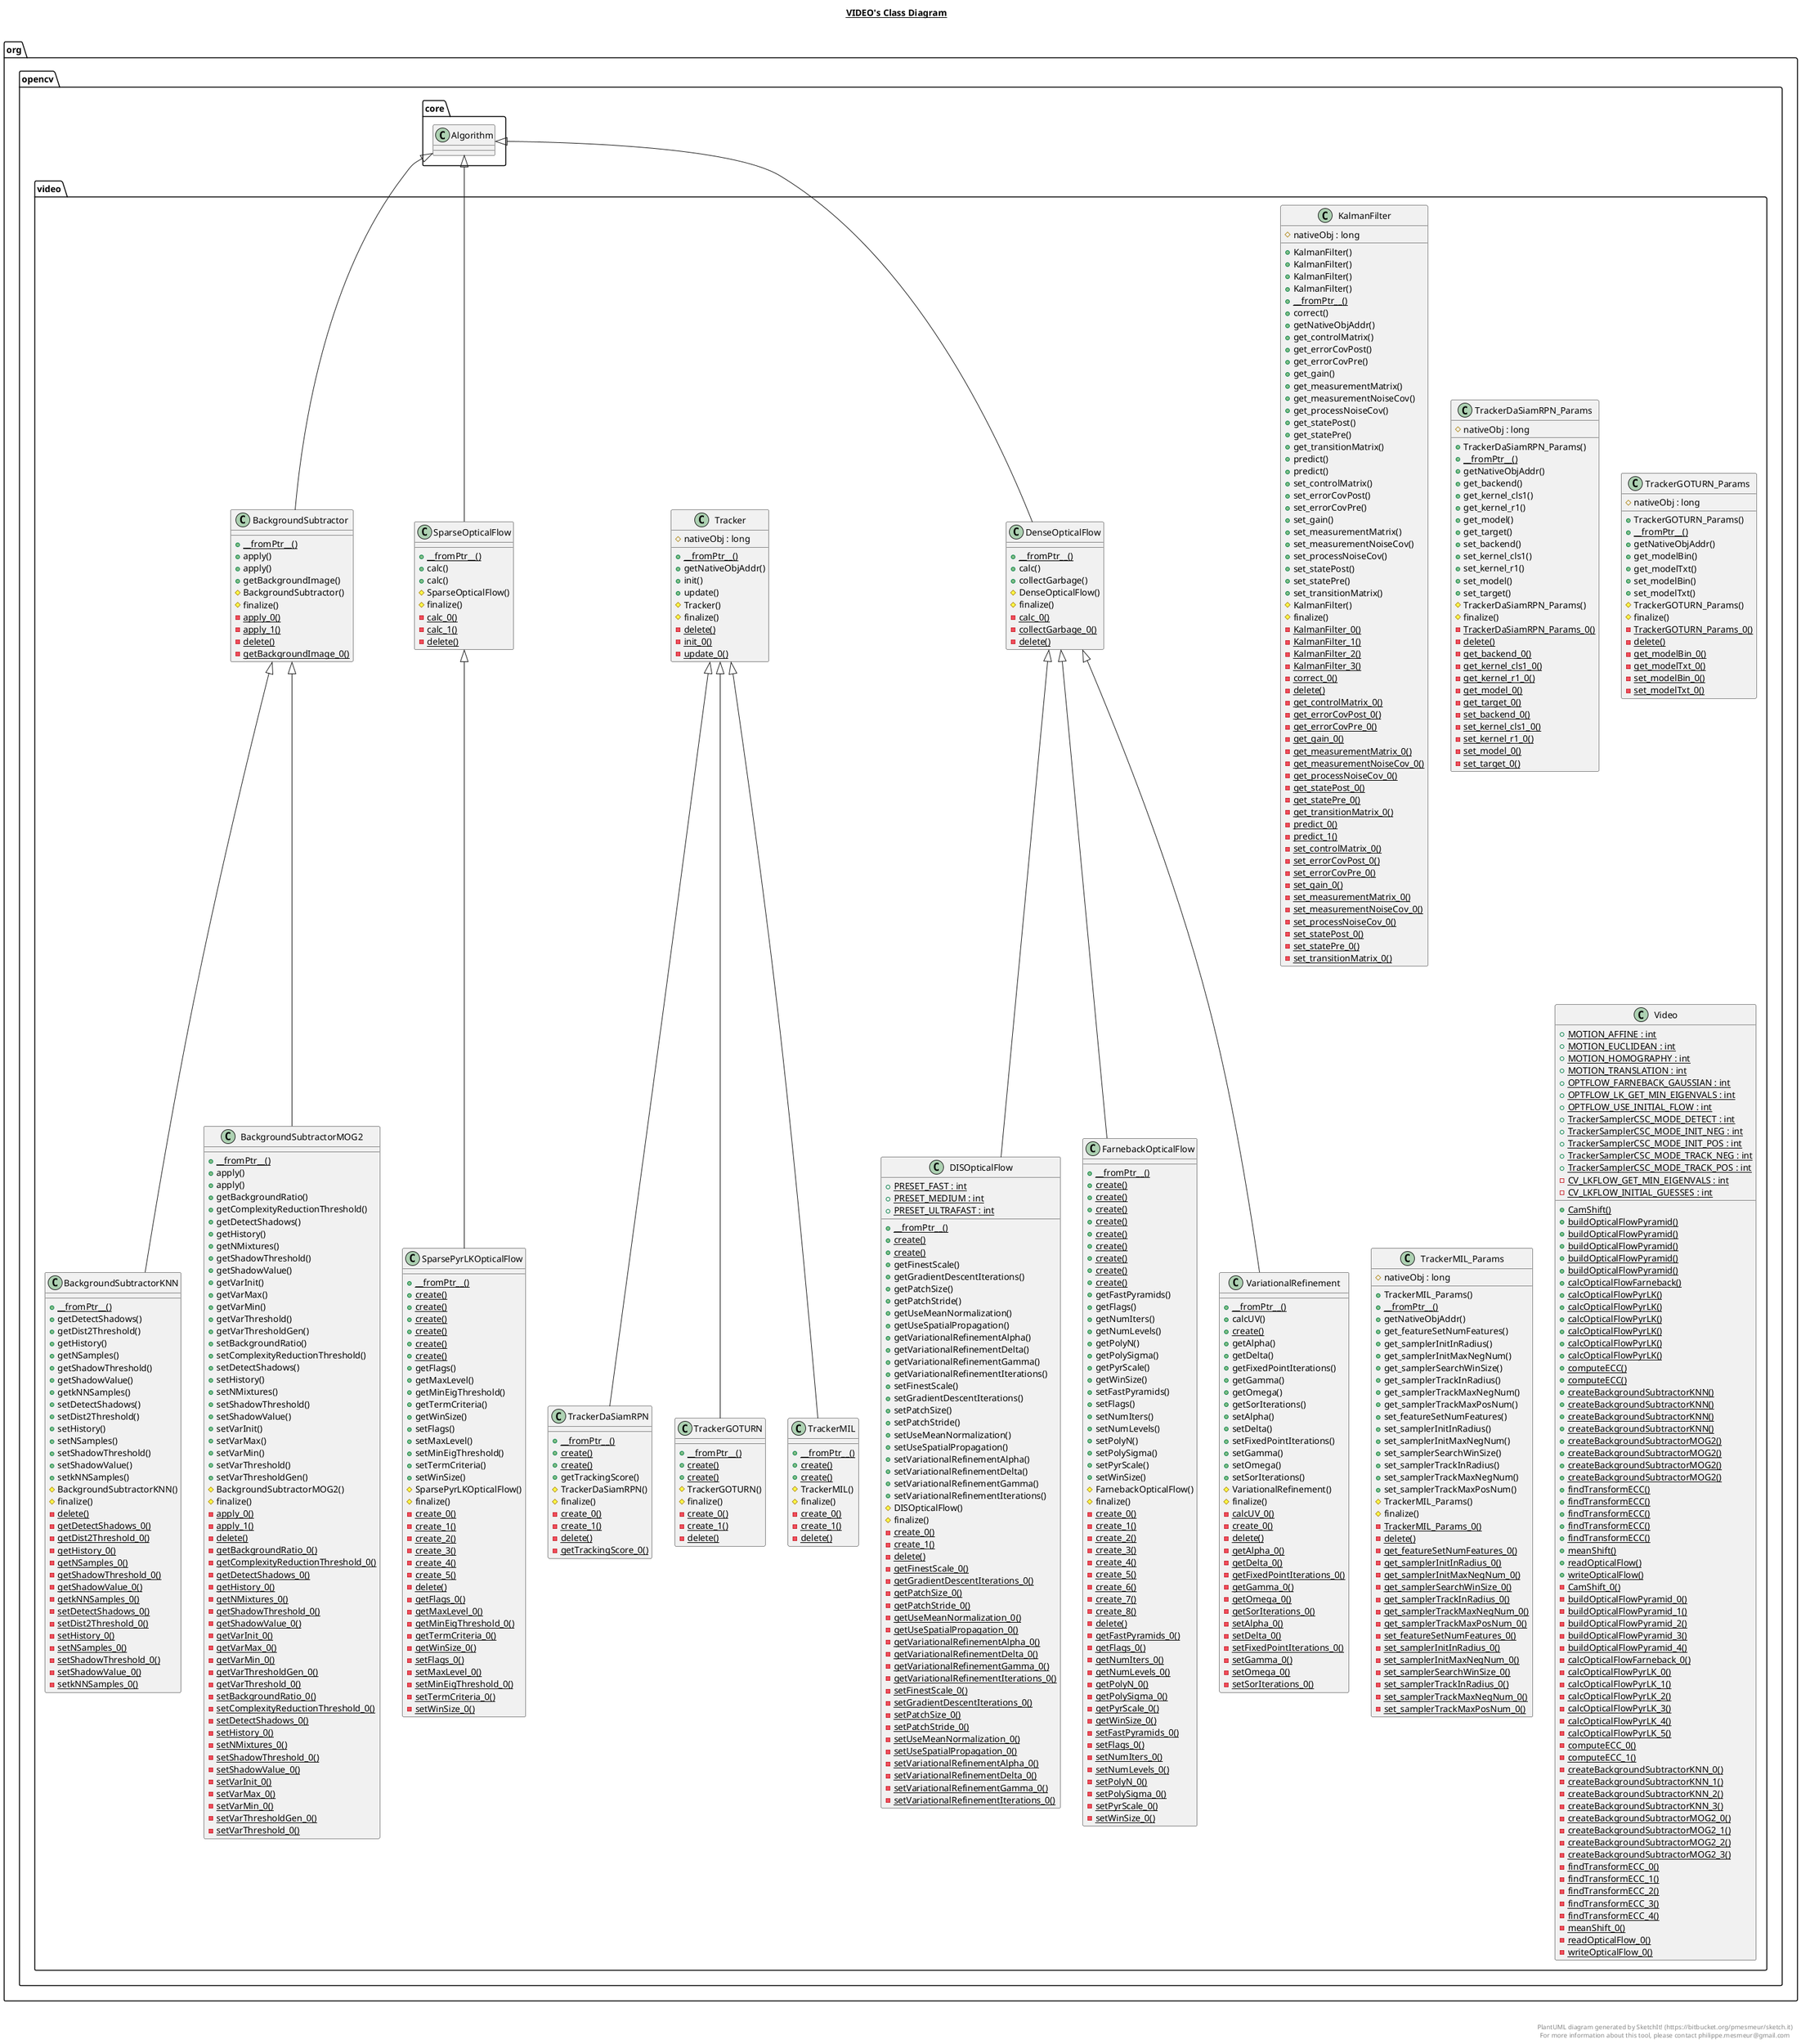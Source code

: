 @startuml

title __VIDEO's Class Diagram__\n

  namespace org.opencv {
    namespace video {
      class org.opencv.video.BackgroundSubtractor {
          {static} + __fromPtr__()
          + apply()
          + apply()
          + getBackgroundImage()
          # BackgroundSubtractor()
          # finalize()
          {static} - apply_0()
          {static} - apply_1()
          {static} - delete()
          {static} - getBackgroundImage_0()
      }
    }
  }
  

  namespace org.opencv {
    namespace video {
      class org.opencv.video.BackgroundSubtractorKNN {
          {static} + __fromPtr__()
          + getDetectShadows()
          + getDist2Threshold()
          + getHistory()
          + getNSamples()
          + getShadowThreshold()
          + getShadowValue()
          + getkNNSamples()
          + setDetectShadows()
          + setDist2Threshold()
          + setHistory()
          + setNSamples()
          + setShadowThreshold()
          + setShadowValue()
          + setkNNSamples()
          # BackgroundSubtractorKNN()
          # finalize()
          {static} - delete()
          {static} - getDetectShadows_0()
          {static} - getDist2Threshold_0()
          {static} - getHistory_0()
          {static} - getNSamples_0()
          {static} - getShadowThreshold_0()
          {static} - getShadowValue_0()
          {static} - getkNNSamples_0()
          {static} - setDetectShadows_0()
          {static} - setDist2Threshold_0()
          {static} - setHistory_0()
          {static} - setNSamples_0()
          {static} - setShadowThreshold_0()
          {static} - setShadowValue_0()
          {static} - setkNNSamples_0()
      }
    }
  }
  

  namespace org.opencv {
    namespace video {
      class org.opencv.video.BackgroundSubtractorMOG2 {
          {static} + __fromPtr__()
          + apply()
          + apply()
          + getBackgroundRatio()
          + getComplexityReductionThreshold()
          + getDetectShadows()
          + getHistory()
          + getNMixtures()
          + getShadowThreshold()
          + getShadowValue()
          + getVarInit()
          + getVarMax()
          + getVarMin()
          + getVarThreshold()
          + getVarThresholdGen()
          + setBackgroundRatio()
          + setComplexityReductionThreshold()
          + setDetectShadows()
          + setHistory()
          + setNMixtures()
          + setShadowThreshold()
          + setShadowValue()
          + setVarInit()
          + setVarMax()
          + setVarMin()
          + setVarThreshold()
          + setVarThresholdGen()
          # BackgroundSubtractorMOG2()
          # finalize()
          {static} - apply_0()
          {static} - apply_1()
          {static} - delete()
          {static} - getBackgroundRatio_0()
          {static} - getComplexityReductionThreshold_0()
          {static} - getDetectShadows_0()
          {static} - getHistory_0()
          {static} - getNMixtures_0()
          {static} - getShadowThreshold_0()
          {static} - getShadowValue_0()
          {static} - getVarInit_0()
          {static} - getVarMax_0()
          {static} - getVarMin_0()
          {static} - getVarThresholdGen_0()
          {static} - getVarThreshold_0()
          {static} - setBackgroundRatio_0()
          {static} - setComplexityReductionThreshold_0()
          {static} - setDetectShadows_0()
          {static} - setHistory_0()
          {static} - setNMixtures_0()
          {static} - setShadowThreshold_0()
          {static} - setShadowValue_0()
          {static} - setVarInit_0()
          {static} - setVarMax_0()
          {static} - setVarMin_0()
          {static} - setVarThresholdGen_0()
          {static} - setVarThreshold_0()
      }
    }
  }
  

  namespace org.opencv {
    namespace video {
      class org.opencv.video.DISOpticalFlow {
          {static} + PRESET_FAST : int
          {static} + PRESET_MEDIUM : int
          {static} + PRESET_ULTRAFAST : int
          {static} + __fromPtr__()
          {static} + create()
          {static} + create()
          + getFinestScale()
          + getGradientDescentIterations()
          + getPatchSize()
          + getPatchStride()
          + getUseMeanNormalization()
          + getUseSpatialPropagation()
          + getVariationalRefinementAlpha()
          + getVariationalRefinementDelta()
          + getVariationalRefinementGamma()
          + getVariationalRefinementIterations()
          + setFinestScale()
          + setGradientDescentIterations()
          + setPatchSize()
          + setPatchStride()
          + setUseMeanNormalization()
          + setUseSpatialPropagation()
          + setVariationalRefinementAlpha()
          + setVariationalRefinementDelta()
          + setVariationalRefinementGamma()
          + setVariationalRefinementIterations()
          # DISOpticalFlow()
          # finalize()
          {static} - create_0()
          {static} - create_1()
          {static} - delete()
          {static} - getFinestScale_0()
          {static} - getGradientDescentIterations_0()
          {static} - getPatchSize_0()
          {static} - getPatchStride_0()
          {static} - getUseMeanNormalization_0()
          {static} - getUseSpatialPropagation_0()
          {static} - getVariationalRefinementAlpha_0()
          {static} - getVariationalRefinementDelta_0()
          {static} - getVariationalRefinementGamma_0()
          {static} - getVariationalRefinementIterations_0()
          {static} - setFinestScale_0()
          {static} - setGradientDescentIterations_0()
          {static} - setPatchSize_0()
          {static} - setPatchStride_0()
          {static} - setUseMeanNormalization_0()
          {static} - setUseSpatialPropagation_0()
          {static} - setVariationalRefinementAlpha_0()
          {static} - setVariationalRefinementDelta_0()
          {static} - setVariationalRefinementGamma_0()
          {static} - setVariationalRefinementIterations_0()
      }
    }
  }
  

  namespace org.opencv {
    namespace video {
      class org.opencv.video.DenseOpticalFlow {
          {static} + __fromPtr__()
          + calc()
          + collectGarbage()
          # DenseOpticalFlow()
          # finalize()
          {static} - calc_0()
          {static} - collectGarbage_0()
          {static} - delete()
      }
    }
  }
  

  namespace org.opencv {
    namespace video {
      class org.opencv.video.FarnebackOpticalFlow {
          {static} + __fromPtr__()
          {static} + create()
          {static} + create()
          {static} + create()
          {static} + create()
          {static} + create()
          {static} + create()
          {static} + create()
          {static} + create()
          {static} + create()
          + getFastPyramids()
          + getFlags()
          + getNumIters()
          + getNumLevels()
          + getPolyN()
          + getPolySigma()
          + getPyrScale()
          + getWinSize()
          + setFastPyramids()
          + setFlags()
          + setNumIters()
          + setNumLevels()
          + setPolyN()
          + setPolySigma()
          + setPyrScale()
          + setWinSize()
          # FarnebackOpticalFlow()
          # finalize()
          {static} - create_0()
          {static} - create_1()
          {static} - create_2()
          {static} - create_3()
          {static} - create_4()
          {static} - create_5()
          {static} - create_6()
          {static} - create_7()
          {static} - create_8()
          {static} - delete()
          {static} - getFastPyramids_0()
          {static} - getFlags_0()
          {static} - getNumIters_0()
          {static} - getNumLevels_0()
          {static} - getPolyN_0()
          {static} - getPolySigma_0()
          {static} - getPyrScale_0()
          {static} - getWinSize_0()
          {static} - setFastPyramids_0()
          {static} - setFlags_0()
          {static} - setNumIters_0()
          {static} - setNumLevels_0()
          {static} - setPolyN_0()
          {static} - setPolySigma_0()
          {static} - setPyrScale_0()
          {static} - setWinSize_0()
      }
    }
  }
  

  namespace org.opencv {
    namespace video {
      class org.opencv.video.KalmanFilter {
          # nativeObj : long
          + KalmanFilter()
          + KalmanFilter()
          + KalmanFilter()
          + KalmanFilter()
          {static} + __fromPtr__()
          + correct()
          + getNativeObjAddr()
          + get_controlMatrix()
          + get_errorCovPost()
          + get_errorCovPre()
          + get_gain()
          + get_measurementMatrix()
          + get_measurementNoiseCov()
          + get_processNoiseCov()
          + get_statePost()
          + get_statePre()
          + get_transitionMatrix()
          + predict()
          + predict()
          + set_controlMatrix()
          + set_errorCovPost()
          + set_errorCovPre()
          + set_gain()
          + set_measurementMatrix()
          + set_measurementNoiseCov()
          + set_processNoiseCov()
          + set_statePost()
          + set_statePre()
          + set_transitionMatrix()
          # KalmanFilter()
          # finalize()
          {static} - KalmanFilter_0()
          {static} - KalmanFilter_1()
          {static} - KalmanFilter_2()
          {static} - KalmanFilter_3()
          {static} - correct_0()
          {static} - delete()
          {static} - get_controlMatrix_0()
          {static} - get_errorCovPost_0()
          {static} - get_errorCovPre_0()
          {static} - get_gain_0()
          {static} - get_measurementMatrix_0()
          {static} - get_measurementNoiseCov_0()
          {static} - get_processNoiseCov_0()
          {static} - get_statePost_0()
          {static} - get_statePre_0()
          {static} - get_transitionMatrix_0()
          {static} - predict_0()
          {static} - predict_1()
          {static} - set_controlMatrix_0()
          {static} - set_errorCovPost_0()
          {static} - set_errorCovPre_0()
          {static} - set_gain_0()
          {static} - set_measurementMatrix_0()
          {static} - set_measurementNoiseCov_0()
          {static} - set_processNoiseCov_0()
          {static} - set_statePost_0()
          {static} - set_statePre_0()
          {static} - set_transitionMatrix_0()
      }
    }
  }
  

  namespace org.opencv {
    namespace video {
      class org.opencv.video.SparseOpticalFlow {
          {static} + __fromPtr__()
          + calc()
          + calc()
          # SparseOpticalFlow()
          # finalize()
          {static} - calc_0()
          {static} - calc_1()
          {static} - delete()
      }
    }
  }
  

  namespace org.opencv {
    namespace video {
      class org.opencv.video.SparsePyrLKOpticalFlow {
          {static} + __fromPtr__()
          {static} + create()
          {static} + create()
          {static} + create()
          {static} + create()
          {static} + create()
          {static} + create()
          + getFlags()
          + getMaxLevel()
          + getMinEigThreshold()
          + getTermCriteria()
          + getWinSize()
          + setFlags()
          + setMaxLevel()
          + setMinEigThreshold()
          + setTermCriteria()
          + setWinSize()
          # SparsePyrLKOpticalFlow()
          # finalize()
          {static} - create_0()
          {static} - create_1()
          {static} - create_2()
          {static} - create_3()
          {static} - create_4()
          {static} - create_5()
          {static} - delete()
          {static} - getFlags_0()
          {static} - getMaxLevel_0()
          {static} - getMinEigThreshold_0()
          {static} - getTermCriteria_0()
          {static} - getWinSize_0()
          {static} - setFlags_0()
          {static} - setMaxLevel_0()
          {static} - setMinEigThreshold_0()
          {static} - setTermCriteria_0()
          {static} - setWinSize_0()
      }
    }
  }
  

  namespace org.opencv {
    namespace video {
      class org.opencv.video.Tracker {
          # nativeObj : long
          {static} + __fromPtr__()
          + getNativeObjAddr()
          + init()
          + update()
          # Tracker()
          # finalize()
          {static} - delete()
          {static} - init_0()
          {static} - update_0()
      }
    }
  }
  

  namespace org.opencv {
    namespace video {
      class org.opencv.video.TrackerDaSiamRPN {
          {static} + __fromPtr__()
          {static} + create()
          {static} + create()
          + getTrackingScore()
          # TrackerDaSiamRPN()
          # finalize()
          {static} - create_0()
          {static} - create_1()
          {static} - delete()
          {static} - getTrackingScore_0()
      }
    }
  }
  

  namespace org.opencv {
    namespace video {
      class org.opencv.video.TrackerDaSiamRPN_Params {
          # nativeObj : long
          + TrackerDaSiamRPN_Params()
          {static} + __fromPtr__()
          + getNativeObjAddr()
          + get_backend()
          + get_kernel_cls1()
          + get_kernel_r1()
          + get_model()
          + get_target()
          + set_backend()
          + set_kernel_cls1()
          + set_kernel_r1()
          + set_model()
          + set_target()
          # TrackerDaSiamRPN_Params()
          # finalize()
          {static} - TrackerDaSiamRPN_Params_0()
          {static} - delete()
          {static} - get_backend_0()
          {static} - get_kernel_cls1_0()
          {static} - get_kernel_r1_0()
          {static} - get_model_0()
          {static} - get_target_0()
          {static} - set_backend_0()
          {static} - set_kernel_cls1_0()
          {static} - set_kernel_r1_0()
          {static} - set_model_0()
          {static} - set_target_0()
      }
    }
  }
  

  namespace org.opencv {
    namespace video {
      class org.opencv.video.TrackerGOTURN {
          {static} + __fromPtr__()
          {static} + create()
          {static} + create()
          # TrackerGOTURN()
          # finalize()
          {static} - create_0()
          {static} - create_1()
          {static} - delete()
      }
    }
  }
  

  namespace org.opencv {
    namespace video {
      class org.opencv.video.TrackerGOTURN_Params {
          # nativeObj : long
          + TrackerGOTURN_Params()
          {static} + __fromPtr__()
          + getNativeObjAddr()
          + get_modelBin()
          + get_modelTxt()
          + set_modelBin()
          + set_modelTxt()
          # TrackerGOTURN_Params()
          # finalize()
          {static} - TrackerGOTURN_Params_0()
          {static} - delete()
          {static} - get_modelBin_0()
          {static} - get_modelTxt_0()
          {static} - set_modelBin_0()
          {static} - set_modelTxt_0()
      }
    }
  }
  

  namespace org.opencv {
    namespace video {
      class org.opencv.video.TrackerMIL {
          {static} + __fromPtr__()
          {static} + create()
          {static} + create()
          # TrackerMIL()
          # finalize()
          {static} - create_0()
          {static} - create_1()
          {static} - delete()
      }
    }
  }
  

  namespace org.opencv {
    namespace video {
      class org.opencv.video.TrackerMIL_Params {
          # nativeObj : long
          + TrackerMIL_Params()
          {static} + __fromPtr__()
          + getNativeObjAddr()
          + get_featureSetNumFeatures()
          + get_samplerInitInRadius()
          + get_samplerInitMaxNegNum()
          + get_samplerSearchWinSize()
          + get_samplerTrackInRadius()
          + get_samplerTrackMaxNegNum()
          + get_samplerTrackMaxPosNum()
          + set_featureSetNumFeatures()
          + set_samplerInitInRadius()
          + set_samplerInitMaxNegNum()
          + set_samplerSearchWinSize()
          + set_samplerTrackInRadius()
          + set_samplerTrackMaxNegNum()
          + set_samplerTrackMaxPosNum()
          # TrackerMIL_Params()
          # finalize()
          {static} - TrackerMIL_Params_0()
          {static} - delete()
          {static} - get_featureSetNumFeatures_0()
          {static} - get_samplerInitInRadius_0()
          {static} - get_samplerInitMaxNegNum_0()
          {static} - get_samplerSearchWinSize_0()
          {static} - get_samplerTrackInRadius_0()
          {static} - get_samplerTrackMaxNegNum_0()
          {static} - get_samplerTrackMaxPosNum_0()
          {static} - set_featureSetNumFeatures_0()
          {static} - set_samplerInitInRadius_0()
          {static} - set_samplerInitMaxNegNum_0()
          {static} - set_samplerSearchWinSize_0()
          {static} - set_samplerTrackInRadius_0()
          {static} - set_samplerTrackMaxNegNum_0()
          {static} - set_samplerTrackMaxPosNum_0()
      }
    }
  }
  

  namespace org.opencv {
    namespace video {
      class org.opencv.video.VariationalRefinement {
          {static} + __fromPtr__()
          + calcUV()
          {static} + create()
          + getAlpha()
          + getDelta()
          + getFixedPointIterations()
          + getGamma()
          + getOmega()
          + getSorIterations()
          + setAlpha()
          + setDelta()
          + setFixedPointIterations()
          + setGamma()
          + setOmega()
          + setSorIterations()
          # VariationalRefinement()
          # finalize()
          {static} - calcUV_0()
          {static} - create_0()
          {static} - delete()
          {static} - getAlpha_0()
          {static} - getDelta_0()
          {static} - getFixedPointIterations_0()
          {static} - getGamma_0()
          {static} - getOmega_0()
          {static} - getSorIterations_0()
          {static} - setAlpha_0()
          {static} - setDelta_0()
          {static} - setFixedPointIterations_0()
          {static} - setGamma_0()
          {static} - setOmega_0()
          {static} - setSorIterations_0()
      }
    }
  }
  

  namespace org.opencv {
    namespace video {
      class org.opencv.video.Video {
          {static} + MOTION_AFFINE : int
          {static} + MOTION_EUCLIDEAN : int
          {static} + MOTION_HOMOGRAPHY : int
          {static} + MOTION_TRANSLATION : int
          {static} + OPTFLOW_FARNEBACK_GAUSSIAN : int
          {static} + OPTFLOW_LK_GET_MIN_EIGENVALS : int
          {static} + OPTFLOW_USE_INITIAL_FLOW : int
          {static} + TrackerSamplerCSC_MODE_DETECT : int
          {static} + TrackerSamplerCSC_MODE_INIT_NEG : int
          {static} + TrackerSamplerCSC_MODE_INIT_POS : int
          {static} + TrackerSamplerCSC_MODE_TRACK_NEG : int
          {static} + TrackerSamplerCSC_MODE_TRACK_POS : int
          {static} - CV_LKFLOW_GET_MIN_EIGENVALS : int
          {static} - CV_LKFLOW_INITIAL_GUESSES : int
          {static} + CamShift()
          {static} + buildOpticalFlowPyramid()
          {static} + buildOpticalFlowPyramid()
          {static} + buildOpticalFlowPyramid()
          {static} + buildOpticalFlowPyramid()
          {static} + buildOpticalFlowPyramid()
          {static} + calcOpticalFlowFarneback()
          {static} + calcOpticalFlowPyrLK()
          {static} + calcOpticalFlowPyrLK()
          {static} + calcOpticalFlowPyrLK()
          {static} + calcOpticalFlowPyrLK()
          {static} + calcOpticalFlowPyrLK()
          {static} + calcOpticalFlowPyrLK()
          {static} + computeECC()
          {static} + computeECC()
          {static} + createBackgroundSubtractorKNN()
          {static} + createBackgroundSubtractorKNN()
          {static} + createBackgroundSubtractorKNN()
          {static} + createBackgroundSubtractorKNN()
          {static} + createBackgroundSubtractorMOG2()
          {static} + createBackgroundSubtractorMOG2()
          {static} + createBackgroundSubtractorMOG2()
          {static} + createBackgroundSubtractorMOG2()
          {static} + findTransformECC()
          {static} + findTransformECC()
          {static} + findTransformECC()
          {static} + findTransformECC()
          {static} + findTransformECC()
          {static} + meanShift()
          {static} + readOpticalFlow()
          {static} + writeOpticalFlow()
          {static} - CamShift_0()
          {static} - buildOpticalFlowPyramid_0()
          {static} - buildOpticalFlowPyramid_1()
          {static} - buildOpticalFlowPyramid_2()
          {static} - buildOpticalFlowPyramid_3()
          {static} - buildOpticalFlowPyramid_4()
          {static} - calcOpticalFlowFarneback_0()
          {static} - calcOpticalFlowPyrLK_0()
          {static} - calcOpticalFlowPyrLK_1()
          {static} - calcOpticalFlowPyrLK_2()
          {static} - calcOpticalFlowPyrLK_3()
          {static} - calcOpticalFlowPyrLK_4()
          {static} - calcOpticalFlowPyrLK_5()
          {static} - computeECC_0()
          {static} - computeECC_1()
          {static} - createBackgroundSubtractorKNN_0()
          {static} - createBackgroundSubtractorKNN_1()
          {static} - createBackgroundSubtractorKNN_2()
          {static} - createBackgroundSubtractorKNN_3()
          {static} - createBackgroundSubtractorMOG2_0()
          {static} - createBackgroundSubtractorMOG2_1()
          {static} - createBackgroundSubtractorMOG2_2()
          {static} - createBackgroundSubtractorMOG2_3()
          {static} - findTransformECC_0()
          {static} - findTransformECC_1()
          {static} - findTransformECC_2()
          {static} - findTransformECC_3()
          {static} - findTransformECC_4()
          {static} - meanShift_0()
          {static} - readOpticalFlow_0()
          {static} - writeOpticalFlow_0()
      }
    }
  }
  

  org.opencv.video.BackgroundSubtractor -up-|> org.opencv.core.Algorithm
  org.opencv.video.BackgroundSubtractorKNN -up-|> org.opencv.video.BackgroundSubtractor
  org.opencv.video.BackgroundSubtractorMOG2 -up-|> org.opencv.video.BackgroundSubtractor
  org.opencv.video.DISOpticalFlow -up-|> org.opencv.video.DenseOpticalFlow
  org.opencv.video.DenseOpticalFlow -up-|> org.opencv.core.Algorithm
  org.opencv.video.FarnebackOpticalFlow -up-|> org.opencv.video.DenseOpticalFlow
  org.opencv.video.SparseOpticalFlow -up-|> org.opencv.core.Algorithm
  org.opencv.video.SparsePyrLKOpticalFlow -up-|> org.opencv.video.SparseOpticalFlow
  org.opencv.video.TrackerDaSiamRPN -up-|> org.opencv.video.Tracker
  org.opencv.video.TrackerGOTURN -up-|> org.opencv.video.Tracker
  org.opencv.video.TrackerMIL -up-|> org.opencv.video.Tracker
  org.opencv.video.VariationalRefinement -up-|> org.opencv.video.DenseOpticalFlow


right footer


PlantUML diagram generated by SketchIt! (https://bitbucket.org/pmesmeur/sketch.it)
For more information about this tool, please contact philippe.mesmeur@gmail.com
endfooter

@enduml
